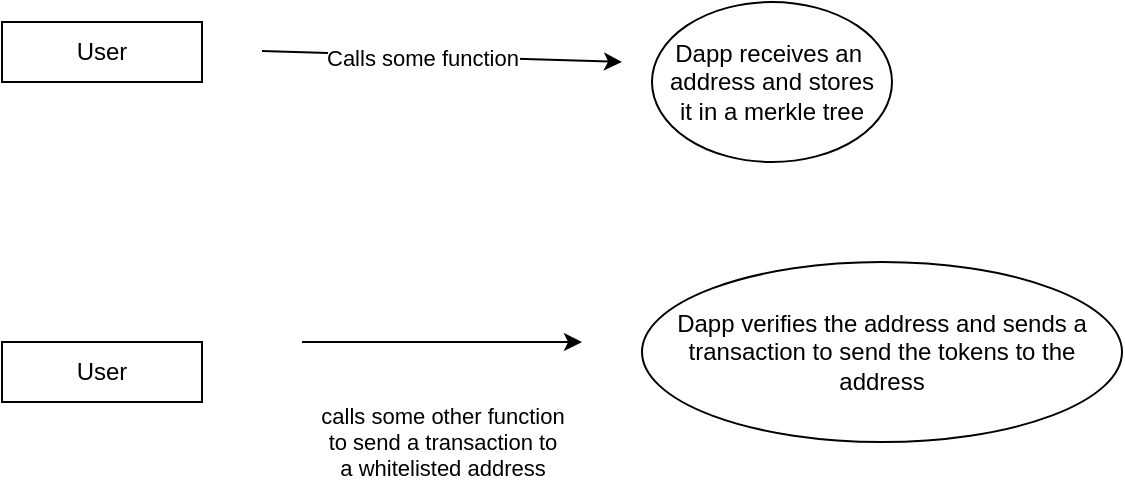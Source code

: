 <mxfile version="28.1.2">
  <diagram name="Page-1" id="Ffvwl3qOaILqNQCypbMV">
    <mxGraphModel dx="786" dy="389" grid="1" gridSize="10" guides="1" tooltips="1" connect="1" arrows="1" fold="1" page="1" pageScale="1" pageWidth="850" pageHeight="1100" math="0" shadow="0">
      <root>
        <mxCell id="0" />
        <mxCell id="1" parent="0" />
        <mxCell id="27FojVrx8uzZ6xsNynHt-1" value="User" style="rounded=0;whiteSpace=wrap;html=1;" vertex="1" parent="1">
          <mxGeometry x="40" y="60" width="100" height="30" as="geometry" />
        </mxCell>
        <mxCell id="27FojVrx8uzZ6xsNynHt-3" value="" style="endArrow=classic;html=1;rounded=0;" edge="1" parent="1">
          <mxGeometry relative="1" as="geometry">
            <mxPoint x="170" y="74.5" as="sourcePoint" />
            <mxPoint x="350" y="80" as="targetPoint" />
          </mxGeometry>
        </mxCell>
        <mxCell id="27FojVrx8uzZ6xsNynHt-4" value="Calls some function" style="edgeLabel;resizable=0;html=1;;align=center;verticalAlign=middle;" connectable="0" vertex="1" parent="27FojVrx8uzZ6xsNynHt-3">
          <mxGeometry relative="1" as="geometry">
            <mxPoint x="-10" y="1" as="offset" />
          </mxGeometry>
        </mxCell>
        <mxCell id="27FojVrx8uzZ6xsNynHt-5" value="Dapp receives an&amp;nbsp;&lt;div&gt;address and stores&lt;/div&gt;&lt;div&gt;it in a merkle tree&lt;/div&gt;" style="ellipse;whiteSpace=wrap;html=1;" vertex="1" parent="1">
          <mxGeometry x="365" y="50" width="120" height="80" as="geometry" />
        </mxCell>
        <mxCell id="27FojVrx8uzZ6xsNynHt-6" value="User" style="rounded=0;whiteSpace=wrap;html=1;" vertex="1" parent="1">
          <mxGeometry x="40" y="220" width="100" height="30" as="geometry" />
        </mxCell>
        <mxCell id="27FojVrx8uzZ6xsNynHt-11" value="" style="endArrow=classic;html=1;rounded=0;" edge="1" parent="1">
          <mxGeometry relative="1" as="geometry">
            <mxPoint x="190" y="220" as="sourcePoint" />
            <mxPoint x="330" y="220" as="targetPoint" />
          </mxGeometry>
        </mxCell>
        <mxCell id="27FojVrx8uzZ6xsNynHt-12" value="calls some other function&lt;div&gt;to send a transaction to&lt;/div&gt;&lt;div&gt;a whitelisted address&lt;/div&gt;" style="edgeLabel;resizable=0;html=1;;align=center;verticalAlign=middle;" connectable="0" vertex="1" parent="27FojVrx8uzZ6xsNynHt-11">
          <mxGeometry relative="1" as="geometry">
            <mxPoint y="50" as="offset" />
          </mxGeometry>
        </mxCell>
        <mxCell id="27FojVrx8uzZ6xsNynHt-13" value="Dapp verifies the address and sends a transaction to send the tokens to the address" style="ellipse;whiteSpace=wrap;html=1;" vertex="1" parent="1">
          <mxGeometry x="360" y="180" width="240" height="90" as="geometry" />
        </mxCell>
      </root>
    </mxGraphModel>
  </diagram>
</mxfile>
